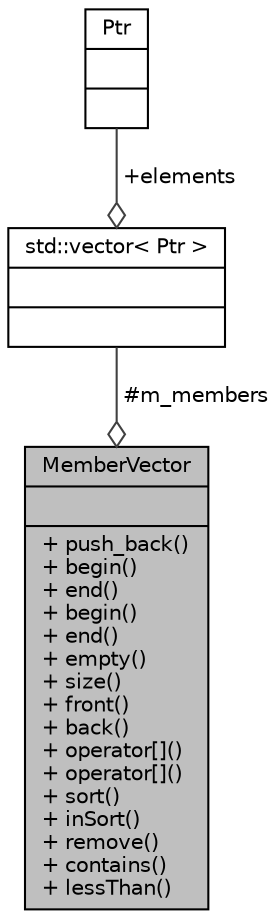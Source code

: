 digraph "MemberVector"
{
 // LATEX_PDF_SIZE
  edge [fontname="Helvetica",fontsize="10",labelfontname="Helvetica",labelfontsize="10"];
  node [fontname="Helvetica",fontsize="10",shape=record];
  Node1 [label="{MemberVector\n||+ push_back()\l+ begin()\l+ end()\l+ begin()\l+ end()\l+ empty()\l+ size()\l+ front()\l+ back()\l+ operator[]()\l+ operator[]()\l+ sort()\l+ inSort()\l+ remove()\l+ contains()\l+ lessThan()\l}",height=0.2,width=0.4,color="black", fillcolor="grey75", style="filled", fontcolor="black",tooltip=" "];
  Node2 -> Node1 [color="grey25",fontsize="10",style="solid",label=" #m_members" ,arrowhead="odiamond"];
  Node2 [label="{std::vector\< Ptr \>\n||}",height=0.2,width=0.4,color="black", fillcolor="white", style="filled",tooltip=" "];
  Node3 -> Node2 [color="grey25",fontsize="10",style="solid",label=" +elements" ,arrowhead="odiamond"];
  Node3 [label="{Ptr\n||}",height=0.2,width=0.4,color="black", fillcolor="white", style="filled",tooltip=" "];
}
